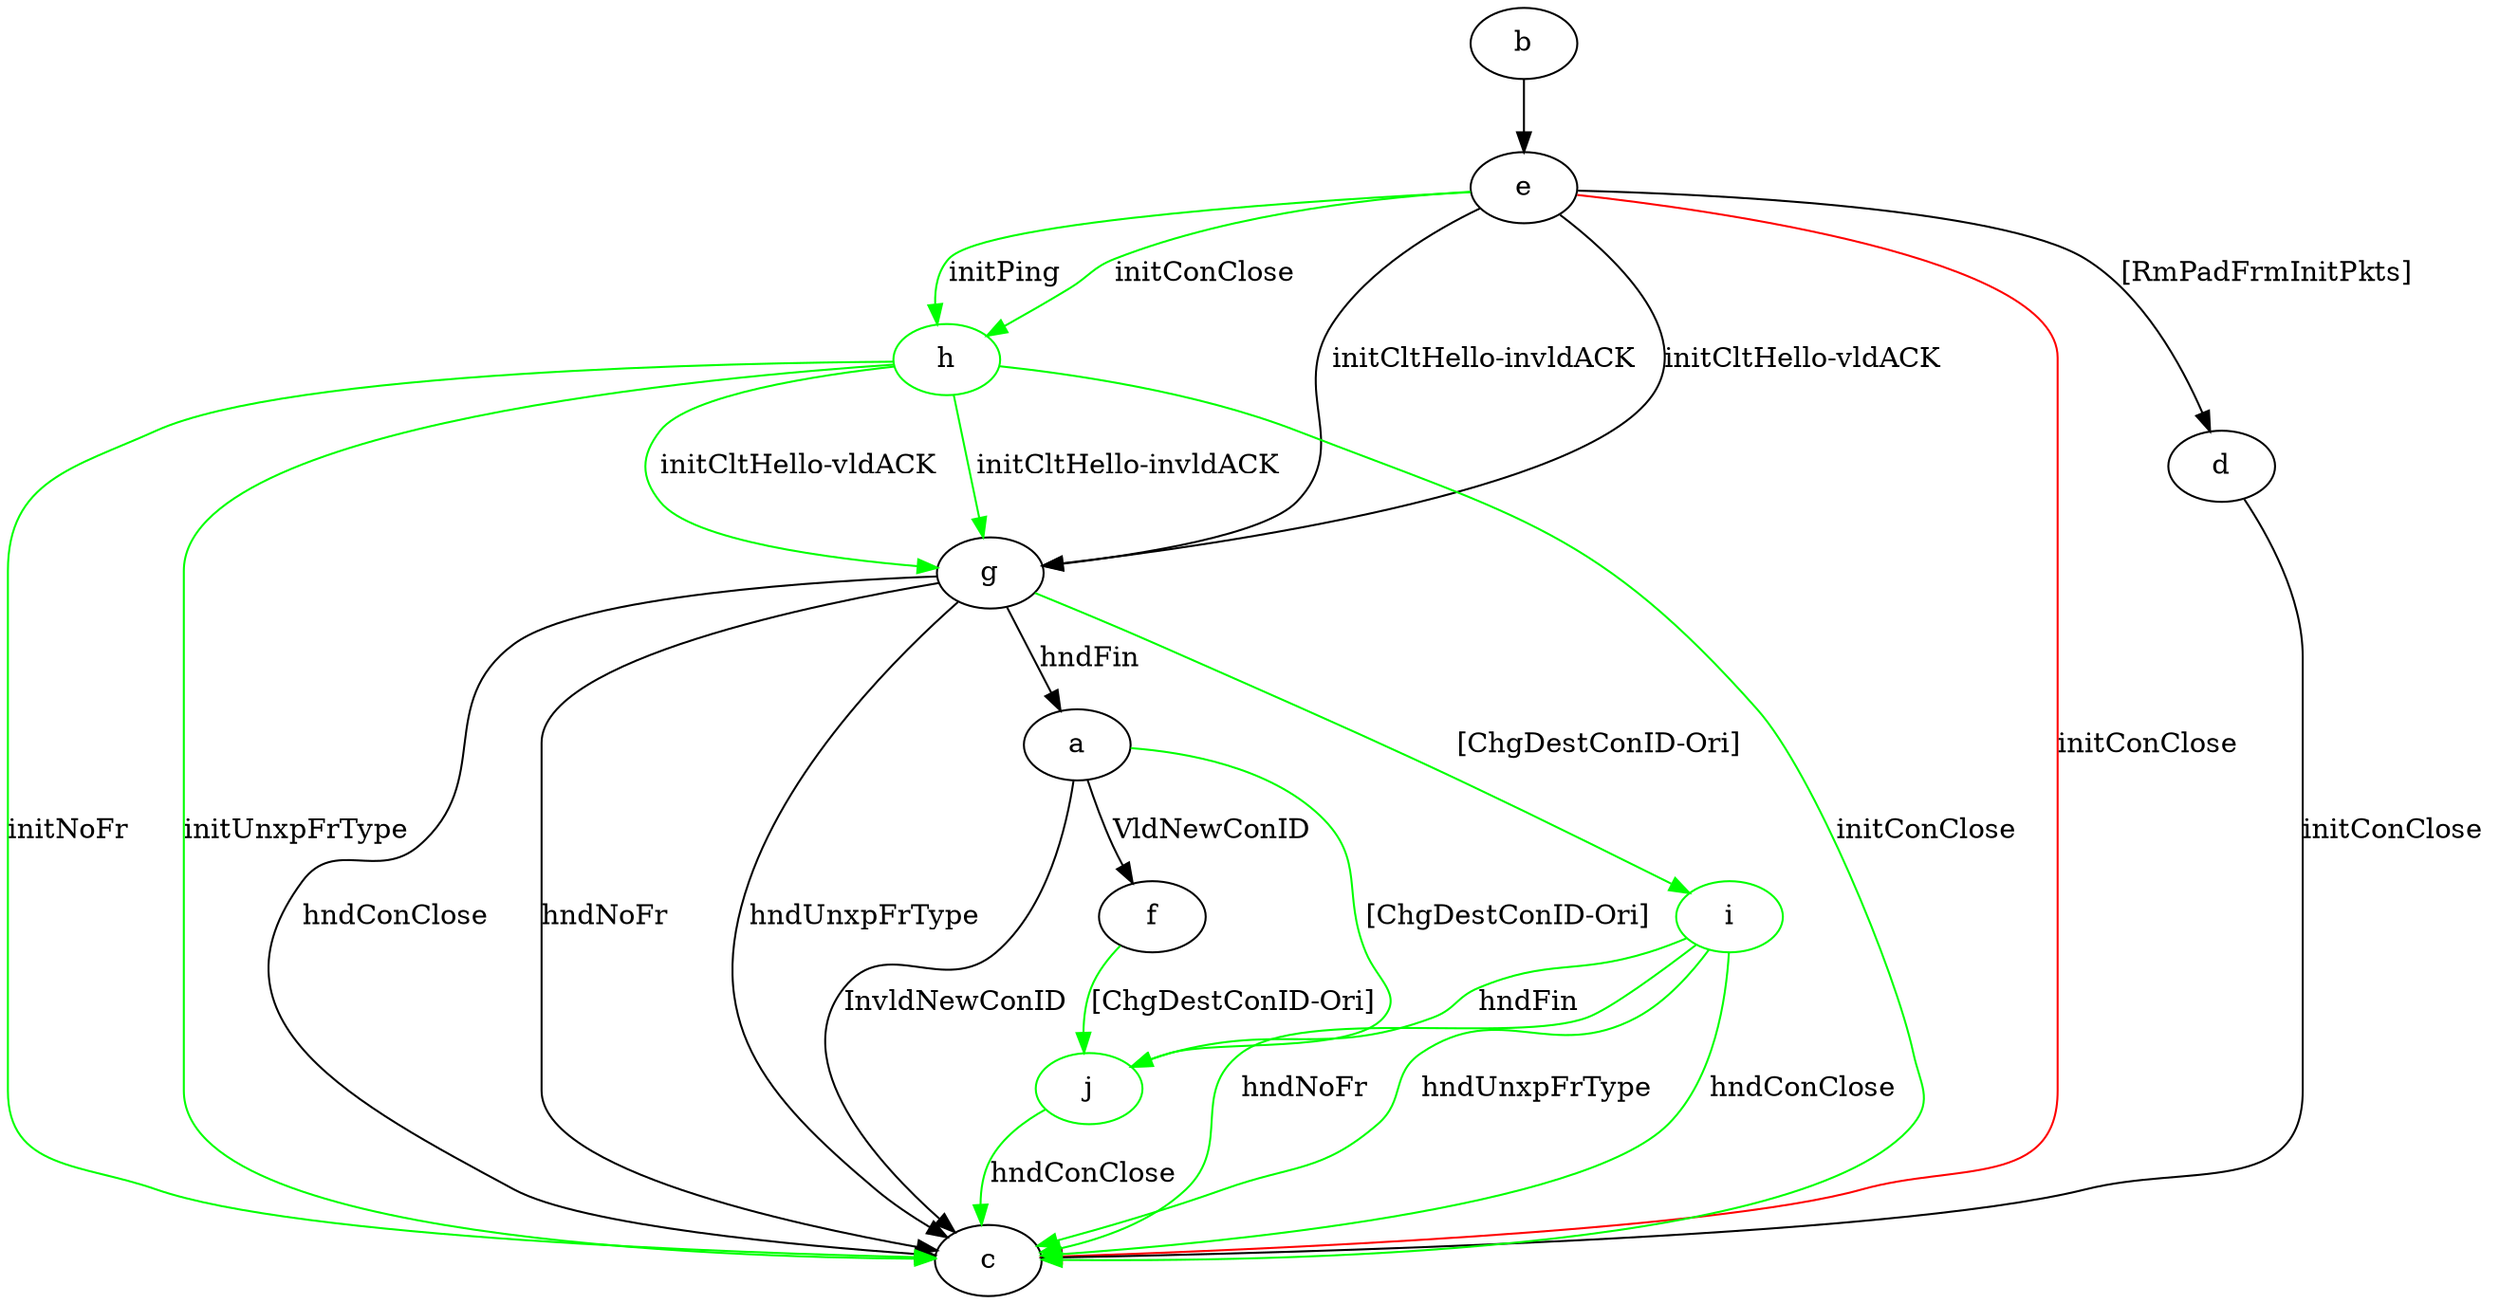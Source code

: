 digraph "" {
	a -> c	[key=0,
		label="InvldNewConID "];
	a -> f	[key=0,
		label="VldNewConID "];
	j	[color=green];
	a -> j	[key=0,
		color=green,
		label="[ChgDestConID-Ori] "];
	b -> e	[key=0];
	d -> c	[key=0,
		label="initConClose "];
	e -> c	[key=0,
		color=red,
		label="initConClose "];
	e -> d	[key=0,
		label="[RmPadFrmInitPkts] "];
	e -> g	[key=0,
		label="initCltHello-vldACK "];
	e -> g	[key=1,
		label="initCltHello-invldACK "];
	h	[color=green];
	e -> h	[key=0,
		color=green,
		label="initPing "];
	e -> h	[key=1,
		color=green,
		label="initConClose "];
	f -> j	[key=0,
		color=green,
		label="[ChgDestConID-Ori] "];
	g -> a	[key=0,
		label="hndFin "];
	g -> c	[key=0,
		label="hndConClose "];
	g -> c	[key=1,
		label="hndNoFr "];
	g -> c	[key=2,
		label="hndUnxpFrType "];
	i	[color=green];
	g -> i	[key=0,
		color=green,
		label="[ChgDestConID-Ori] "];
	h -> c	[key=0,
		color=green,
		label="initConClose "];
	h -> c	[key=1,
		color=green,
		label="initNoFr "];
	h -> c	[key=2,
		color=green,
		label="initUnxpFrType "];
	h -> g	[key=0,
		color=green,
		label="initCltHello-vldACK "];
	h -> g	[key=1,
		color=green,
		label="initCltHello-invldACK "];
	i -> c	[key=0,
		color=green,
		label="hndConClose "];
	i -> c	[key=1,
		color=green,
		label="hndNoFr "];
	i -> c	[key=2,
		color=green,
		label="hndUnxpFrType "];
	i -> j	[key=0,
		color=green,
		label="hndFin "];
	j -> c	[key=0,
		color=green,
		label="hndConClose "];
}
